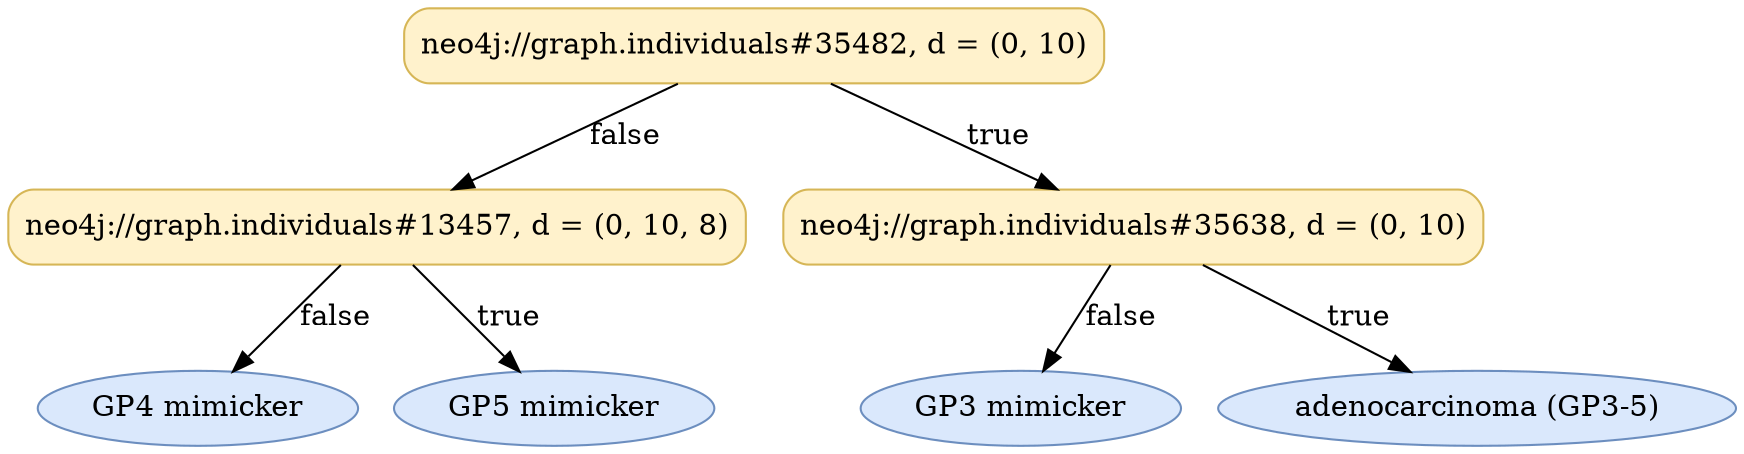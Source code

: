 digraph DT{
label=""
fontname="Times-Roman"
node[fontname="Times-Roman"];
Node1 [label="neo4j://graph.individuals#35482, d = (0, 10)", fillcolor="#FFF2CC", color="#D6B656", style="rounded,filled", shape="box"];
Node2 [label="neo4j://graph.individuals#13457, d = (0, 10, 8)", fillcolor="#FFF2CC", color="#D6B656", style="rounded,filled", shape="box"];
Node3 [label="GP4 mimicker", fillcolor="#DAE8FC", color="#6C8EBF", style="rounded,filled", shape="ellipse"];
Node2 -> Node3 [label="false"];
Node4 [label="GP5 mimicker", fillcolor="#DAE8FC", color="#6C8EBF", style="rounded,filled", shape="ellipse"];
Node2 -> Node4 [label="true"];
Node1 -> Node2 [label="false"];
Node5 [label="neo4j://graph.individuals#35638, d = (0, 10)", fillcolor="#FFF2CC", color="#D6B656", style="rounded,filled", shape="box"];
Node6 [label="GP3 mimicker", fillcolor="#DAE8FC", color="#6C8EBF", style="rounded,filled", shape="ellipse"];
Node5 -> Node6 [label="false"];
Node7 [label="adenocarcinoma (GP3-5)", fillcolor="#DAE8FC", color="#6C8EBF", style="rounded,filled", shape="ellipse"];
Node5 -> Node7 [label="true"];
Node1 -> Node5 [label="true"];
}
